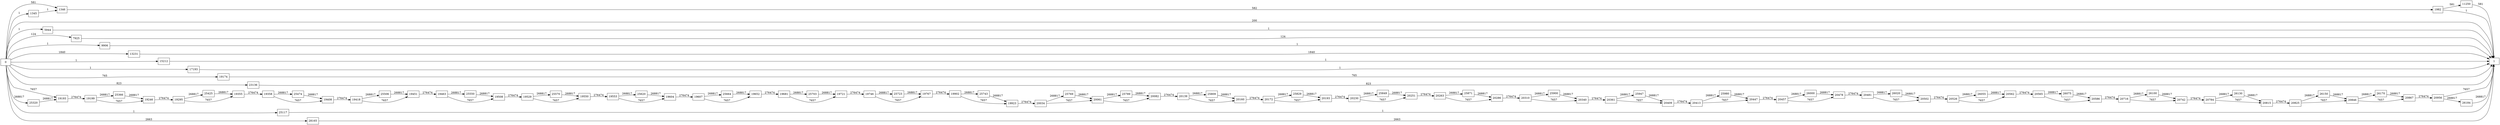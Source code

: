 digraph {
	graph [rankdir=LR]
	node [shape=rectangle]
	1345 -> 1346 [label=1]
	1346 -> 1982 [label=582]
	1982 -> 1 [label=1]
	1982 -> 11250 [label=581]
	5944 -> 1 [label=1]
	7925 -> 1 [label=124]
	9906 -> 1 [label=1]
	11250 -> 1 [label=581]
	13231 -> 1 [label=1840]
	15212 -> 1 [label=1]
	17193 -> 1 [label=1]
	19174 -> 1 [label=765]
	19193 -> 19199 [label=276474]
	19199 -> 19246 [label=7657]
	19199 -> 25366 [label=268817]
	19246 -> 19295 [label=276474]
	19295 -> 19355 [label=7657]
	19295 -> 25425 [label=268817]
	19355 -> 19358 [label=276474]
	19358 -> 19408 [label=7657]
	19358 -> 25474 [label=268817]
	19408 -> 19418 [label=276474]
	19418 -> 19451 [label=7657]
	19418 -> 25506 [label=268817]
	19451 -> 19463 [label=276474]
	19463 -> 19508 [label=7657]
	19463 -> 25550 [label=268817]
	19508 -> 19529 [label=276474]
	19529 -> 19550 [label=7657]
	19529 -> 25570 [label=268817]
	19550 -> 19553 [label=276474]
	19553 -> 19604 [label=7657]
	19553 -> 25620 [label=268817]
	19604 -> 19607 [label=276474]
	19607 -> 19652 [label=7657]
	19607 -> 25664 [label=268817]
	19652 -> 19681 [label=276474]
	19681 -> 19721 [label=7657]
	19681 -> 25703 [label=268817]
	19721 -> 19746 [label=276474]
	19746 -> 19767 [label=7657]
	19746 -> 25723 [label=268817]
	19767 -> 19902 [label=276474]
	19902 -> 19923 [label=7657]
	19902 -> 25743 [label=268817]
	19923 -> 20034 [label=276474]
	20034 -> 20061 [label=7657]
	20034 -> 25769 [label=268817]
	20061 -> 20082 [label=7657]
	20061 -> 25789 [label=268817]
	20082 -> 20139 [label=276474]
	20139 -> 20160 [label=7657]
	20139 -> 25809 [label=268817]
	20160 -> 20172 [label=276474]
	20172 -> 20193 [label=7657]
	20172 -> 25829 [label=268817]
	20193 -> 20230 [label=276474]
	20230 -> 20251 [label=7657]
	20230 -> 25849 [label=268817]
	20251 -> 20263 [label=276474]
	20263 -> 20286 [label=7657]
	20263 -> 25871 [label=268817]
	20286 -> 20310 [label=276474]
	20310 -> 20340 [label=7657]
	20310 -> 25900 [label=268817]
	20340 -> 20361 [label=276474]
	20361 -> 20409 [label=7657]
	20361 -> 25947 [label=268817]
	20409 -> 20413 [label=276474]
	20413 -> 20447 [label=7657]
	20413 -> 25980 [label=268817]
	20447 -> 20457 [label=276474]
	20457 -> 20478 [label=7657]
	20457 -> 26000 [label=268817]
	20478 -> 20481 [label=276474]
	20481 -> 20502 [label=7657]
	20481 -> 26020 [label=268817]
	20502 -> 20526 [label=276474]
	20526 -> 20562 [label=7657]
	20526 -> 26055 [label=268817]
	20562 -> 20565 [label=276474]
	20565 -> 20586 [label=7657]
	20565 -> 26075 [label=268817]
	20586 -> 20716 [label=276474]
	20716 -> 20742 [label=7657]
	20716 -> 26100 [label=268817]
	20742 -> 20784 [label=276474]
	20784 -> 20815 [label=7657]
	20784 -> 26130 [label=268817]
	20815 -> 20825 [label=276474]
	20825 -> 20846 [label=7657]
	20825 -> 26150 [label=268817]
	20846 -> 20867 [label=7657]
	20846 -> 26170 [label=268817]
	20867 -> 20956 [label=276474]
	20956 -> 1 [label=7657]
	20956 -> 26184 [label=268817]
	23136 -> 1 [label=823]
	25117 -> 1 [label=1]
	25320 -> 19193 [label=268817]
	25366 -> 19246 [label=268817]
	25425 -> 19355 [label=268817]
	25474 -> 19408 [label=268817]
	25506 -> 19451 [label=268817]
	25550 -> 19508 [label=268817]
	25570 -> 19550 [label=268817]
	25620 -> 19604 [label=268817]
	25664 -> 19652 [label=268817]
	25703 -> 19721 [label=268817]
	25723 -> 19767 [label=268817]
	25743 -> 19923 [label=268817]
	25769 -> 20061 [label=268817]
	25789 -> 20082 [label=268817]
	25809 -> 20160 [label=268817]
	25829 -> 20193 [label=268817]
	25849 -> 20251 [label=268817]
	25871 -> 20286 [label=268817]
	25900 -> 20340 [label=268817]
	25947 -> 20409 [label=268817]
	25980 -> 20447 [label=268817]
	26000 -> 20478 [label=268817]
	26020 -> 20502 [label=268817]
	26055 -> 20562 [label=268817]
	26075 -> 20586 [label=268817]
	26100 -> 20742 [label=268817]
	26130 -> 20815 [label=268817]
	26150 -> 20846 [label=268817]
	26170 -> 20867 [label=268817]
	26184 -> 1 [label=268817]
	28165 -> 1 [label=2663]
	0 -> 1346 [label=581]
	0 -> 1345 [label=1]
	0 -> 1 [label=200]
	0 -> 5944 [label=1]
	0 -> 7925 [label=124]
	0 -> 9906 [label=1]
	0 -> 13231 [label=1840]
	0 -> 15212 [label=1]
	0 -> 17193 [label=1]
	0 -> 19174 [label=765]
	0 -> 19193 [label=7657]
	0 -> 23136 [label=823]
	0 -> 25117 [label=1]
	0 -> 25320 [label=268817]
	0 -> 28165 [label=2663]
}
